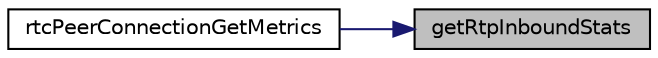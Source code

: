 digraph "getRtpInboundStats"
{
 // LATEX_PDF_SIZE
  edge [fontname="Helvetica",fontsize="10",labelfontname="Helvetica",labelfontsize="10"];
  node [fontname="Helvetica",fontsize="10",shape=record];
  rankdir="RL";
  Node1 [label="getRtpInboundStats",height=0.2,width=0.4,color="black", fillcolor="grey75", style="filled", fontcolor="black",tooltip="Get RTP inbound stats."];
  Node1 -> Node2 [dir="back",color="midnightblue",fontsize="10",style="solid",fontname="Helvetica"];
  Node2 [label="rtcPeerConnectionGetMetrics",height=0.2,width=0.4,color="black", fillcolor="white", style="filled",URL="$group__PublicMemberFunctions.html#ga469e0f69e03630ad5b03d8921afd62be",tooltip="Get the relevant/all metrics based on the RTCStatsType field. This does not include any signaling rel..."];
}
